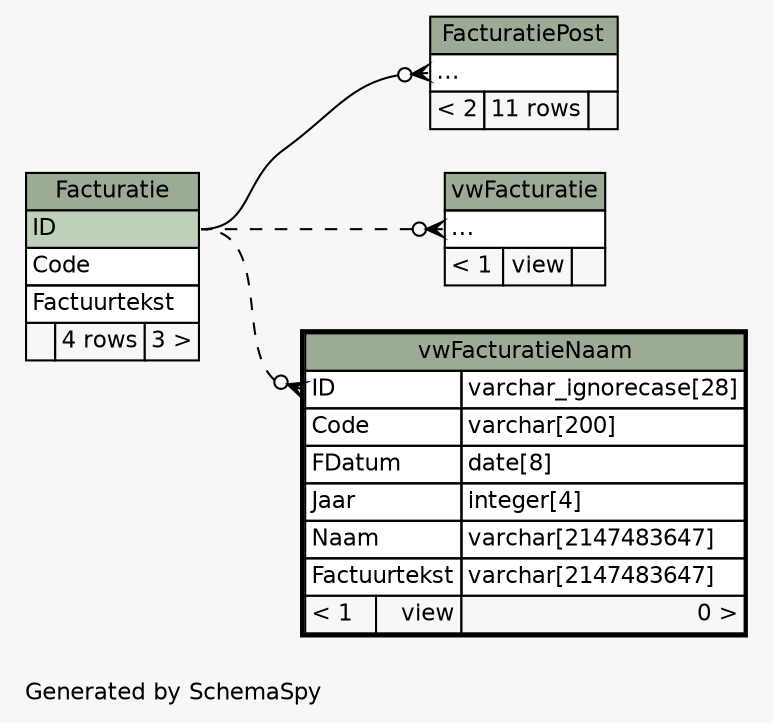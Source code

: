 // dot 2.40.1 on Linux 4.19.0-5-amd64
// SchemaSpy rev 590
digraph "impliedTwoDegreesRelationshipsDiagram" {
  graph [
    rankdir="RL"
    bgcolor="#f7f7f7"
    label="\nGenerated by SchemaSpy"
    labeljust="l"
    nodesep="0.18"
    ranksep="0.46"
    fontname="Helvetica"
    fontsize="11"
  ];
  node [
    fontname="Helvetica"
    fontsize="11"
    shape="plaintext"
  ];
  edge [
    arrowsize="0.8"
  ];
  "FacturatiePost":"elipses":w -> "Facturatie":"ID":e [arrowhead=none dir=back arrowtail=crowodot];
  "vwFacturatie":"elipses":w -> "Facturatie":"ID":e [arrowhead=none dir=back arrowtail=crowodot style=dashed];
  "vwFacturatieNaam":"ID":w -> "Facturatie":"ID":e [arrowhead=none dir=back arrowtail=crowodot style=dashed];
  "Facturatie" [
    label=<
    <TABLE BORDER="0" CELLBORDER="1" CELLSPACING="0" BGCOLOR="#ffffff">
      <TR><TD COLSPAN="3" BGCOLOR="#9bab96" ALIGN="CENTER">Facturatie</TD></TR>
      <TR><TD PORT="ID" COLSPAN="3" BGCOLOR="#bed1b8" ALIGN="LEFT">ID</TD></TR>
      <TR><TD PORT="Code" COLSPAN="3" ALIGN="LEFT">Code</TD></TR>
      <TR><TD PORT="Factuurtekst" COLSPAN="3" ALIGN="LEFT">Factuurtekst</TD></TR>
      <TR><TD ALIGN="LEFT" BGCOLOR="#f7f7f7">  </TD><TD ALIGN="RIGHT" BGCOLOR="#f7f7f7">4 rows</TD><TD ALIGN="RIGHT" BGCOLOR="#f7f7f7">3 &gt;</TD></TR>
    </TABLE>>
    URL="Facturatie.html"
    tooltip="Facturatie"
  ];
  "FacturatiePost" [
    label=<
    <TABLE BORDER="0" CELLBORDER="1" CELLSPACING="0" BGCOLOR="#ffffff">
      <TR><TD COLSPAN="3" BGCOLOR="#9bab96" ALIGN="CENTER">FacturatiePost</TD></TR>
      <TR><TD PORT="elipses" COLSPAN="3" ALIGN="LEFT">...</TD></TR>
      <TR><TD ALIGN="LEFT" BGCOLOR="#f7f7f7">&lt; 2</TD><TD ALIGN="RIGHT" BGCOLOR="#f7f7f7">11 rows</TD><TD ALIGN="RIGHT" BGCOLOR="#f7f7f7">  </TD></TR>
    </TABLE>>
    URL="FacturatiePost.html"
    tooltip="FacturatiePost"
  ];
  "vwFacturatie" [
    label=<
    <TABLE BORDER="0" CELLBORDER="1" CELLSPACING="0" BGCOLOR="#ffffff">
      <TR><TD COLSPAN="3" BGCOLOR="#9bab96" ALIGN="CENTER">vwFacturatie</TD></TR>
      <TR><TD PORT="elipses" COLSPAN="3" ALIGN="LEFT">...</TD></TR>
      <TR><TD ALIGN="LEFT" BGCOLOR="#f7f7f7">&lt; 1</TD><TD ALIGN="RIGHT" BGCOLOR="#f7f7f7">view</TD><TD ALIGN="RIGHT" BGCOLOR="#f7f7f7">  </TD></TR>
    </TABLE>>
    URL="vwFacturatie.html"
    tooltip="vwFacturatie"
  ];
  "vwFacturatieNaam" [
    label=<
    <TABLE BORDER="2" CELLBORDER="1" CELLSPACING="0" BGCOLOR="#ffffff">
      <TR><TD COLSPAN="3" BGCOLOR="#9bab96" ALIGN="CENTER">vwFacturatieNaam</TD></TR>
      <TR><TD PORT="ID" COLSPAN="2" ALIGN="LEFT">ID</TD><TD PORT="ID.type" ALIGN="LEFT">varchar_ignorecase[28]</TD></TR>
      <TR><TD PORT="Code" COLSPAN="2" ALIGN="LEFT">Code</TD><TD PORT="Code.type" ALIGN="LEFT">varchar[200]</TD></TR>
      <TR><TD PORT="FDatum" COLSPAN="2" ALIGN="LEFT">FDatum</TD><TD PORT="FDatum.type" ALIGN="LEFT">date[8]</TD></TR>
      <TR><TD PORT="Jaar" COLSPAN="2" ALIGN="LEFT">Jaar</TD><TD PORT="Jaar.type" ALIGN="LEFT">integer[4]</TD></TR>
      <TR><TD PORT="Naam" COLSPAN="2" ALIGN="LEFT">Naam</TD><TD PORT="Naam.type" ALIGN="LEFT">varchar[2147483647]</TD></TR>
      <TR><TD PORT="Factuurtekst" COLSPAN="2" ALIGN="LEFT">Factuurtekst</TD><TD PORT="Factuurtekst.type" ALIGN="LEFT">varchar[2147483647]</TD></TR>
      <TR><TD ALIGN="LEFT" BGCOLOR="#f7f7f7">&lt; 1</TD><TD ALIGN="RIGHT" BGCOLOR="#f7f7f7">view</TD><TD ALIGN="RIGHT" BGCOLOR="#f7f7f7">0 &gt;</TD></TR>
    </TABLE>>
    URL="vwFacturatieNaam.html"
    tooltip="vwFacturatieNaam"
  ];
}
